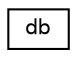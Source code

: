 digraph G
{
  edge [fontname="Helvetica",fontsize="10",labelfontname="Helvetica",labelfontsize="10"];
  node [fontname="Helvetica",fontsize="10",shape=record];
  rankdir=LR;
  Node1 [label="db",height=0.2,width=0.4,color="black", fillcolor="white", style="filled",URL="$classdb.html"];
}
